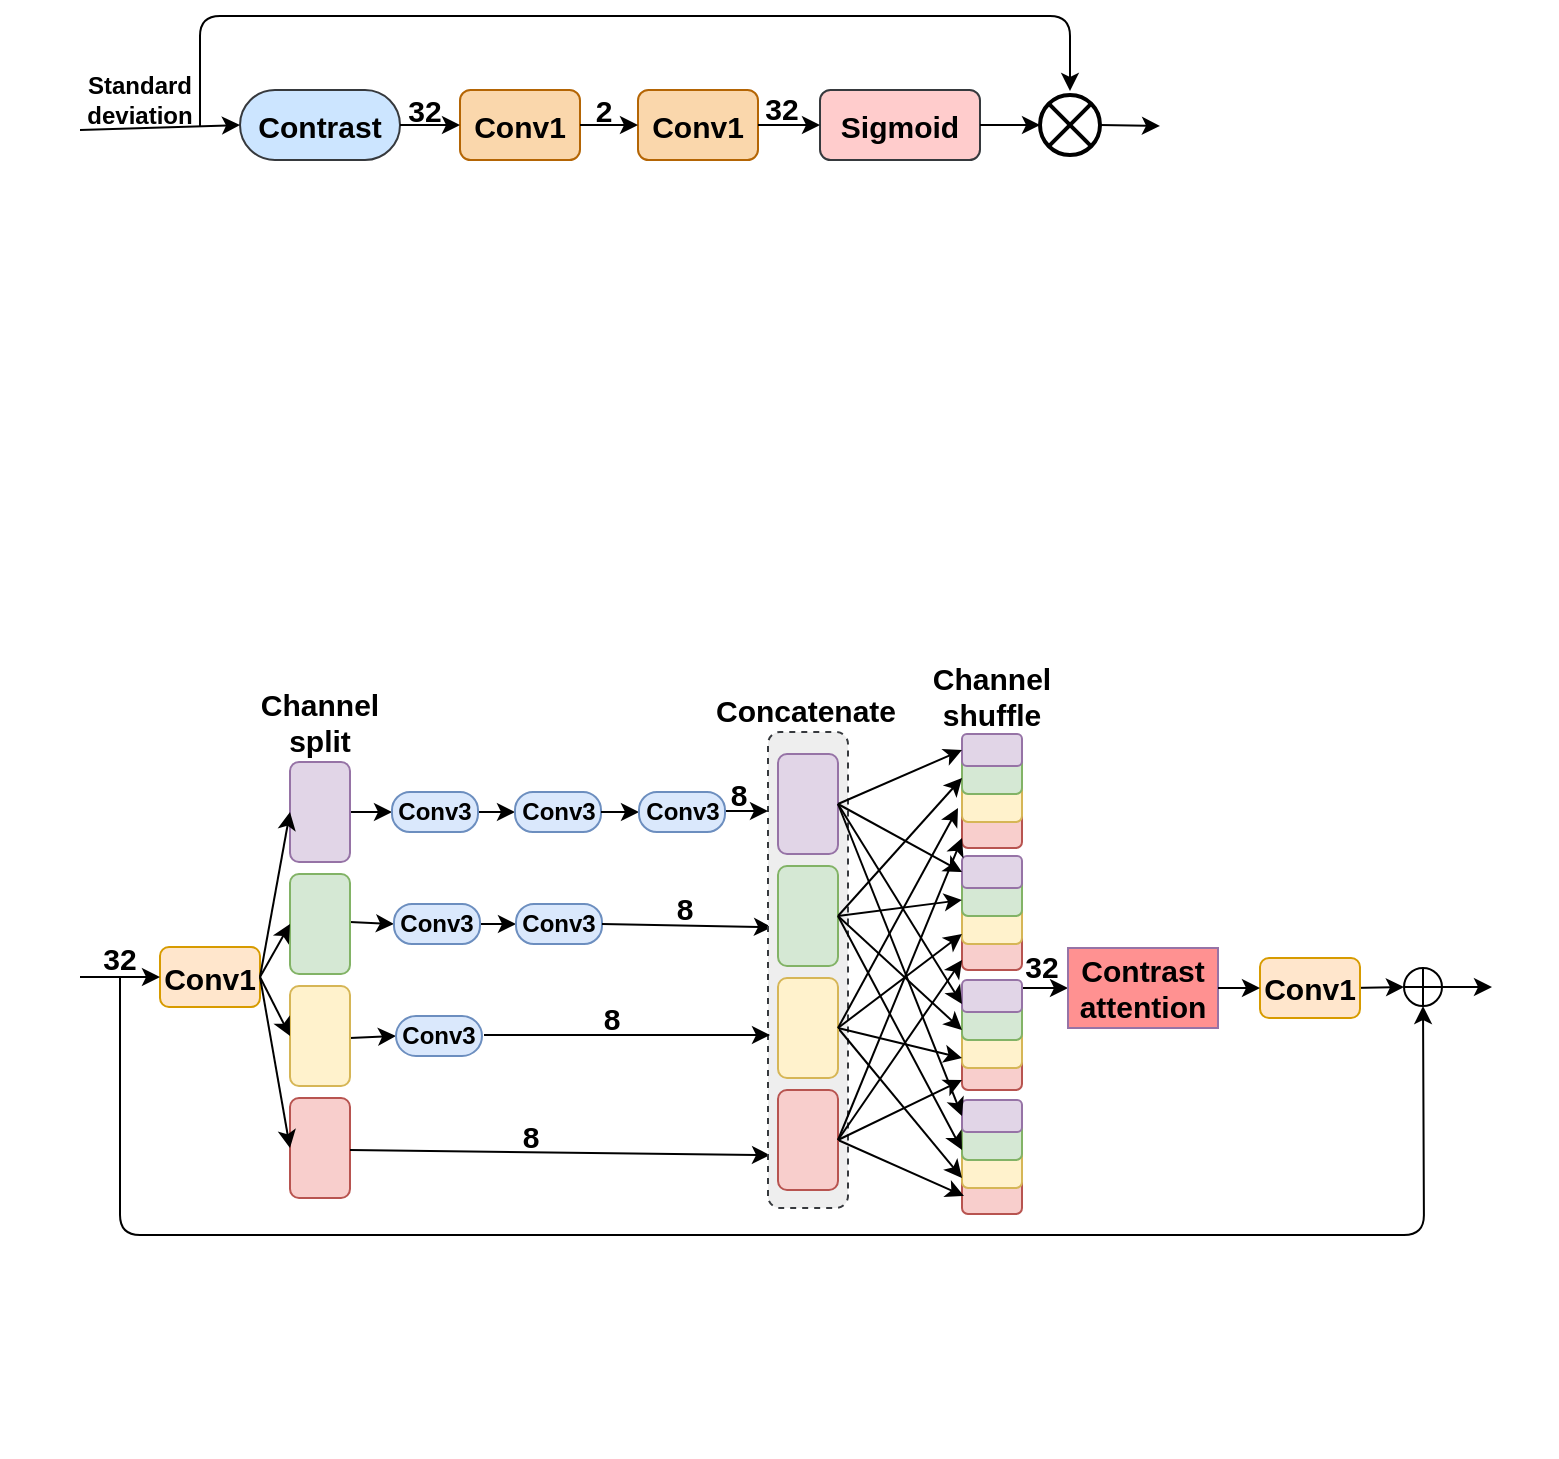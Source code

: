 <mxfile version="12.1.9" type="github" pages="1">
  <diagram id="9mgp5hTeKwQeIRzM_nvd" name="Page-1">
    <mxGraphModel dx="1473" dy="699" grid="1" gridSize="10" guides="1" tooltips="1" connect="1" arrows="1" fold="1" page="1" pageScale="1" pageWidth="827" pageHeight="1169" math="0" shadow="0">
      <root>
        <mxCell id="0"/>
        <mxCell id="1" parent="0"/>
        <mxCell id="kraB7-uRW1oNtJoIXogF-1" value="&lt;b&gt;&lt;font style=&quot;font-size: 15px&quot;&gt;2&lt;/font&gt;&lt;/b&gt;" style="rounded=0;whiteSpace=wrap;html=1;fillColor=none;strokeColor=none;" parent="1" vertex="1">
          <mxGeometry x="361.5" y="382" width="60" height="45" as="geometry"/>
        </mxCell>
        <mxCell id="kraB7-uRW1oNtJoIXogF-2" value="&lt;b&gt;&lt;font style=&quot;font-size: 12px&quot;&gt;Standard &lt;br&gt;deviation&lt;/font&gt;&lt;/b&gt;" style="rounded=0;whiteSpace=wrap;html=1;fillColor=none;strokeColor=none;" parent="1" vertex="1">
          <mxGeometry x="90" y="370" width="140" height="60" as="geometry"/>
        </mxCell>
        <mxCell id="kraB7-uRW1oNtJoIXogF-3" value="&lt;b&gt;&lt;font style=&quot;font-size: 15px&quot;&gt;32&lt;/font&gt;&lt;/b&gt;" style="rounded=0;whiteSpace=wrap;html=1;fillColor=none;strokeColor=none;" parent="1" vertex="1">
          <mxGeometry x="451" y="381.5" width="60" height="45" as="geometry"/>
        </mxCell>
        <mxCell id="kraB7-uRW1oNtJoIXogF-4" value="&lt;b&gt;&lt;font style=&quot;font-size: 15px&quot;&gt;32&lt;/font&gt;&lt;/b&gt;" style="rounded=0;whiteSpace=wrap;html=1;fillColor=none;strokeColor=none;" parent="1" vertex="1">
          <mxGeometry x="274" y="382" width="57" height="45" as="geometry"/>
        </mxCell>
        <mxCell id="kraB7-uRW1oNtJoIXogF-5" value="" style="shape=sumEllipse;perimeter=ellipsePerimeter;whiteSpace=wrap;html=1;backgroundOutline=1;fillColor=none;strokeWidth=2;" parent="1" vertex="1">
          <mxGeometry x="610" y="397.5" width="30" height="30" as="geometry"/>
        </mxCell>
        <mxCell id="kraB7-uRW1oNtJoIXogF-6" value="" style="endArrow=classic;html=1;exitX=1;exitY=0.5;exitDx=0;exitDy=0;" parent="1" source="kraB7-uRW1oNtJoIXogF-5" edge="1">
          <mxGeometry width="50" height="50" relative="1" as="geometry">
            <mxPoint x="728" y="412.5" as="sourcePoint"/>
            <mxPoint x="670" y="413" as="targetPoint"/>
          </mxGeometry>
        </mxCell>
        <mxCell id="kraB7-uRW1oNtJoIXogF-7" value="&lt;b style=&quot;font-size: 15px ; white-space: normal&quot;&gt;Conv1&lt;/b&gt;" style="rounded=1;whiteSpace=wrap;html=1;fillColor=#fad7ac;strokeColor=#b46504;rotation=0;direction=north;" parent="1" vertex="1">
          <mxGeometry x="409" y="395" width="60" height="35" as="geometry"/>
        </mxCell>
        <mxCell id="kraB7-uRW1oNtJoIXogF-8" value="&lt;font style=&quot;font-size: 15px&quot;&gt;&lt;b&gt;Sigmoid&lt;/b&gt;&lt;/font&gt;" style="rounded=1;whiteSpace=wrap;html=1;fillColor=#ffcccc;strokeColor=#36393d;" parent="1" vertex="1">
          <mxGeometry x="500" y="395" width="80" height="35" as="geometry"/>
        </mxCell>
        <mxCell id="kraB7-uRW1oNtJoIXogF-9" value="&lt;b style=&quot;font-size: 15px ; white-space: normal&quot;&gt;Conv1&lt;/b&gt;" style="rounded=1;whiteSpace=wrap;html=1;fillColor=#fad7ac;strokeColor=#b46504;rotation=0;direction=north;" parent="1" vertex="1">
          <mxGeometry x="320" y="395" width="60" height="35" as="geometry"/>
        </mxCell>
        <mxCell id="kraB7-uRW1oNtJoIXogF-10" value="&lt;font style=&quot;font-size: 15px&quot;&gt;&lt;b&gt;Contrast&lt;/b&gt;&lt;/font&gt;" style="rounded=1;whiteSpace=wrap;html=1;fillColor=#cce5ff;strokeColor=#36393d;arcSize=50;" parent="1" vertex="1">
          <mxGeometry x="210" y="395" width="80" height="35" as="geometry"/>
        </mxCell>
        <mxCell id="kraB7-uRW1oNtJoIXogF-11" value="" style="endArrow=classic;html=1;entryX=0.5;entryY=0;entryDx=0;entryDy=0;exitX=1;exitY=0.5;exitDx=0;exitDy=0;" parent="1" source="kraB7-uRW1oNtJoIXogF-10" target="kraB7-uRW1oNtJoIXogF-9" edge="1">
          <mxGeometry width="50" height="50" relative="1" as="geometry">
            <mxPoint x="160" y="940" as="sourcePoint"/>
            <mxPoint x="210" y="890" as="targetPoint"/>
          </mxGeometry>
        </mxCell>
        <mxCell id="kraB7-uRW1oNtJoIXogF-12" value="" style="endArrow=classic;html=1;entryX=0.5;entryY=0;entryDx=0;entryDy=0;exitX=0.5;exitY=1;exitDx=0;exitDy=0;" parent="1" source="kraB7-uRW1oNtJoIXogF-9" target="kraB7-uRW1oNtJoIXogF-7" edge="1">
          <mxGeometry width="50" height="50" relative="1" as="geometry">
            <mxPoint x="180" y="940" as="sourcePoint"/>
            <mxPoint x="230" y="890" as="targetPoint"/>
          </mxGeometry>
        </mxCell>
        <mxCell id="kraB7-uRW1oNtJoIXogF-13" value="" style="endArrow=classic;html=1;entryX=0;entryY=0.5;entryDx=0;entryDy=0;exitX=0.5;exitY=1;exitDx=0;exitDy=0;" parent="1" source="kraB7-uRW1oNtJoIXogF-7" target="kraB7-uRW1oNtJoIXogF-8" edge="1">
          <mxGeometry width="50" height="50" relative="1" as="geometry">
            <mxPoint x="480" y="415" as="sourcePoint"/>
            <mxPoint x="230" y="890" as="targetPoint"/>
          </mxGeometry>
        </mxCell>
        <mxCell id="kraB7-uRW1oNtJoIXogF-14" value="" style="endArrow=classic;html=1;exitX=1;exitY=0.5;exitDx=0;exitDy=0;entryX=0;entryY=0.5;entryDx=0;entryDy=0;" parent="1" source="kraB7-uRW1oNtJoIXogF-8" target="kraB7-uRW1oNtJoIXogF-5" edge="1">
          <mxGeometry width="50" height="50" relative="1" as="geometry">
            <mxPoint x="180" y="940" as="sourcePoint"/>
            <mxPoint x="620" y="415" as="targetPoint"/>
          </mxGeometry>
        </mxCell>
        <mxCell id="kraB7-uRW1oNtJoIXogF-15" value="" style="endArrow=classic;html=1;entryX=0;entryY=0.5;entryDx=0;entryDy=0;" parent="1" target="kraB7-uRW1oNtJoIXogF-10" edge="1">
          <mxGeometry width="50" height="50" relative="1" as="geometry">
            <mxPoint x="130" y="415" as="sourcePoint"/>
            <mxPoint x="260" y="890" as="targetPoint"/>
          </mxGeometry>
        </mxCell>
        <mxCell id="kraB7-uRW1oNtJoIXogF-16" value="" style="endArrow=classic;html=1;entryX=0.5;entryY=0;entryDx=0;entryDy=0;" parent="1" edge="1">
          <mxGeometry width="50" height="50" relative="1" as="geometry">
            <mxPoint x="190" y="413" as="sourcePoint"/>
            <mxPoint x="625" y="395.5" as="targetPoint"/>
            <Array as="points">
              <mxPoint x="190" y="358"/>
              <mxPoint x="625" y="358"/>
            </Array>
          </mxGeometry>
        </mxCell>
        <mxCell id="3cQiGLtCx4kRyg4Cqyzq-1" value="" style="group;rotation=-90;" vertex="1" connectable="0" parent="1">
          <mxGeometry x="260" y="470" width="566" height="651" as="geometry"/>
        </mxCell>
        <mxCell id="3cQiGLtCx4kRyg4Cqyzq-2" value="" style="rounded=1;whiteSpace=wrap;html=1;fillColor=#f8cecc;strokeColor=#b85450;rotation=-90;" vertex="1" parent="3cQiGLtCx4kRyg4Cqyzq-1">
          <mxGeometry x="-35" y="439" width="50" height="30" as="geometry"/>
        </mxCell>
        <mxCell id="3cQiGLtCx4kRyg4Cqyzq-3" value="" style="endArrow=classic;html=1;exitX=0.5;exitY=1;exitDx=0;exitDy=0;strokeWidth=1;entryX=0.111;entryY=0.025;entryDx=0;entryDy=0;entryPerimeter=0;" edge="1" parent="3cQiGLtCx4kRyg4Cqyzq-1" target="3cQiGLtCx4kRyg4Cqyzq-31">
          <mxGeometry width="50" height="50" relative="1" as="geometry">
            <mxPoint x="5" y="455" as="sourcePoint"/>
            <mxPoint x="190" y="467.5" as="targetPoint"/>
          </mxGeometry>
        </mxCell>
        <mxCell id="3cQiGLtCx4kRyg4Cqyzq-4" value="" style="endArrow=classic;html=1;exitX=0.022;exitY=1.1;exitDx=0;exitDy=0;exitPerimeter=0;strokeWidth=1;entryX=0;entryY=0.5;entryDx=0;entryDy=0;" edge="1" parent="3cQiGLtCx4kRyg4Cqyzq-1" target="3cQiGLtCx4kRyg4Cqyzq-5">
          <mxGeometry width="50" height="50" relative="1" as="geometry">
            <mxPoint x="5" y="399" as="sourcePoint"/>
            <mxPoint x="35" y="398" as="targetPoint"/>
          </mxGeometry>
        </mxCell>
        <mxCell id="3cQiGLtCx4kRyg4Cqyzq-5" value="&lt;b&gt;Conv3&lt;/b&gt;" style="rounded=1;whiteSpace=wrap;html=1;fillColor=#dae8fc;strokeColor=#6c8ebf;arcSize=50;rotation=0;" vertex="1" parent="3cQiGLtCx4kRyg4Cqyzq-1">
          <mxGeometry x="28" y="388" width="43" height="20" as="geometry"/>
        </mxCell>
        <mxCell id="3cQiGLtCx4kRyg4Cqyzq-6" value="" style="endArrow=classic;html=1;exitX=0.022;exitY=1.1;exitDx=0;exitDy=0;exitPerimeter=0;strokeWidth=1;entryX=0;entryY=0.5;entryDx=0;entryDy=0;" edge="1" parent="3cQiGLtCx4kRyg4Cqyzq-1" target="3cQiGLtCx4kRyg4Cqyzq-17">
          <mxGeometry width="50" height="50" relative="1" as="geometry">
            <mxPoint x="5" y="341" as="sourcePoint"/>
            <mxPoint x="35" y="340" as="targetPoint"/>
          </mxGeometry>
        </mxCell>
        <mxCell id="3cQiGLtCx4kRyg4Cqyzq-7" value="" style="endArrow=classic;html=1;exitX=0.5;exitY=1;exitDx=0;exitDy=0;strokeWidth=1;entryX=0;entryY=0.5;entryDx=0;entryDy=0;" edge="1" parent="3cQiGLtCx4kRyg4Cqyzq-1" source="3cQiGLtCx4kRyg4Cqyzq-16" target="3cQiGLtCx4kRyg4Cqyzq-18">
          <mxGeometry width="50" height="50" relative="1" as="geometry">
            <mxPoint x="15" y="323" as="sourcePoint"/>
            <mxPoint x="33" y="323" as="targetPoint"/>
          </mxGeometry>
        </mxCell>
        <mxCell id="3cQiGLtCx4kRyg4Cqyzq-8" value="" style="endArrow=classic;html=1;strokeWidth=1;entryX=0;entryY=0.5;entryDx=0;entryDy=0;exitX=1;exitY=0.5;exitDx=0;exitDy=0;" edge="1" parent="3cQiGLtCx4kRyg4Cqyzq-1" source="3cQiGLtCx4kRyg4Cqyzq-18" target="3cQiGLtCx4kRyg4Cqyzq-9">
          <mxGeometry width="50" height="50" relative="1" as="geometry">
            <mxPoint x="60" y="237.5" as="sourcePoint"/>
            <mxPoint x="92" y="328.5" as="targetPoint"/>
          </mxGeometry>
        </mxCell>
        <mxCell id="3cQiGLtCx4kRyg4Cqyzq-9" value="&lt;b&gt;Conv3&lt;/b&gt;" style="rounded=1;whiteSpace=wrap;html=1;fillColor=#dae8fc;strokeColor=#6c8ebf;arcSize=45;rotation=0;" vertex="1" parent="3cQiGLtCx4kRyg4Cqyzq-1">
          <mxGeometry x="87.5" y="276" width="43" height="20" as="geometry"/>
        </mxCell>
        <mxCell id="3cQiGLtCx4kRyg4Cqyzq-10" value="" style="endArrow=classic;html=1;strokeWidth=1;entryX=0;entryY=0.5;entryDx=0;entryDy=0;exitX=1;exitY=0.5;exitDx=0;exitDy=0;" edge="1" parent="3cQiGLtCx4kRyg4Cqyzq-1" source="3cQiGLtCx4kRyg4Cqyzq-17" target="3cQiGLtCx4kRyg4Cqyzq-11">
          <mxGeometry width="50" height="50" relative="1" as="geometry">
            <mxPoint x="100" y="317.5" as="sourcePoint"/>
            <mxPoint x="113" y="339.5" as="targetPoint"/>
          </mxGeometry>
        </mxCell>
        <mxCell id="3cQiGLtCx4kRyg4Cqyzq-11" value="&lt;b&gt;Conv3&lt;/b&gt;" style="rounded=1;whiteSpace=wrap;html=1;fillColor=#dae8fc;strokeColor=#6c8ebf;arcSize=45;rotation=0;" vertex="1" parent="3cQiGLtCx4kRyg4Cqyzq-1">
          <mxGeometry x="88" y="332" width="43" height="20" as="geometry"/>
        </mxCell>
        <mxCell id="3cQiGLtCx4kRyg4Cqyzq-12" value="" style="endArrow=classic;html=1;exitX=1;exitY=0.5;exitDx=0;exitDy=0;strokeWidth=1;entryX=0;entryY=0.5;entryDx=0;entryDy=0;" edge="1" parent="3cQiGLtCx4kRyg4Cqyzq-1" source="3cQiGLtCx4kRyg4Cqyzq-9" target="3cQiGLtCx4kRyg4Cqyzq-13">
          <mxGeometry width="50" height="50" relative="1" as="geometry">
            <mxPoint x="200" y="285.5" as="sourcePoint"/>
            <mxPoint x="193" y="328.5" as="targetPoint"/>
          </mxGeometry>
        </mxCell>
        <mxCell id="3cQiGLtCx4kRyg4Cqyzq-13" value="&lt;b&gt;Conv3&lt;/b&gt;" style="rounded=1;whiteSpace=wrap;html=1;fillColor=#dae8fc;strokeColor=#6c8ebf;arcSize=45;rotation=0;" vertex="1" parent="3cQiGLtCx4kRyg4Cqyzq-1">
          <mxGeometry x="149.5" y="276" width="43" height="20" as="geometry"/>
        </mxCell>
        <mxCell id="3cQiGLtCx4kRyg4Cqyzq-14" value="" style="rounded=1;whiteSpace=wrap;html=1;fillColor=#fff2cc;strokeColor=#d6b656;rotation=-90;" vertex="1" parent="3cQiGLtCx4kRyg4Cqyzq-1">
          <mxGeometry x="-35" y="383" width="50" height="30" as="geometry"/>
        </mxCell>
        <mxCell id="3cQiGLtCx4kRyg4Cqyzq-15" value="" style="rounded=1;whiteSpace=wrap;html=1;fillColor=#d5e8d4;strokeColor=#82b366;rotation=-90;" vertex="1" parent="3cQiGLtCx4kRyg4Cqyzq-1">
          <mxGeometry x="-35" y="327" width="50" height="30" as="geometry"/>
        </mxCell>
        <mxCell id="3cQiGLtCx4kRyg4Cqyzq-16" value="" style="rounded=1;whiteSpace=wrap;html=1;fillColor=#e1d5e7;strokeColor=#9673a6;rotation=-90;" vertex="1" parent="3cQiGLtCx4kRyg4Cqyzq-1">
          <mxGeometry x="-35" y="271" width="50" height="30" as="geometry"/>
        </mxCell>
        <mxCell id="3cQiGLtCx4kRyg4Cqyzq-17" value="&lt;b&gt;Conv3&lt;/b&gt;" style="rounded=1;whiteSpace=wrap;html=1;fillColor=#dae8fc;strokeColor=#6c8ebf;arcSize=45;rotation=0;" vertex="1" parent="3cQiGLtCx4kRyg4Cqyzq-1">
          <mxGeometry x="27" y="332" width="43" height="20" as="geometry"/>
        </mxCell>
        <mxCell id="3cQiGLtCx4kRyg4Cqyzq-18" value="&lt;b&gt;Conv3&lt;/b&gt;" style="rounded=1;whiteSpace=wrap;html=1;fillColor=#dae8fc;strokeColor=#6c8ebf;arcSize=45;rotation=0;" vertex="1" parent="3cQiGLtCx4kRyg4Cqyzq-1">
          <mxGeometry x="26" y="276" width="43" height="20" as="geometry"/>
        </mxCell>
        <mxCell id="3cQiGLtCx4kRyg4Cqyzq-19" value="" style="endArrow=classic;html=1;exitX=1;exitY=0.5;exitDx=0;exitDy=0;strokeWidth=1;entryX=0.59;entryY=0.05;entryDx=0;entryDy=0;entryPerimeter=0;" edge="1" parent="3cQiGLtCx4kRyg4Cqyzq-1" source="3cQiGLtCx4kRyg4Cqyzq-11" target="3cQiGLtCx4kRyg4Cqyzq-31">
          <mxGeometry width="50" height="50" relative="1" as="geometry">
            <mxPoint x="156" y="340" as="sourcePoint"/>
            <mxPoint x="180" y="357.5" as="targetPoint"/>
          </mxGeometry>
        </mxCell>
        <mxCell id="3cQiGLtCx4kRyg4Cqyzq-20" value="" style="endArrow=classic;html=1;exitX=0.022;exitY=1.1;exitDx=0;exitDy=0;exitPerimeter=0;strokeWidth=1;entryX=0;entryY=0.5;entryDx=0;entryDy=0;" edge="1" parent="3cQiGLtCx4kRyg4Cqyzq-1" target="3cQiGLtCx4kRyg4Cqyzq-21">
          <mxGeometry width="50" height="50" relative="1" as="geometry">
            <mxPoint x="340" y="374" as="sourcePoint"/>
            <mxPoint x="376" y="340" as="targetPoint"/>
          </mxGeometry>
        </mxCell>
        <mxCell id="3cQiGLtCx4kRyg4Cqyzq-21" value="&lt;b&gt;&lt;font style=&quot;font-size: 15px&quot;&gt;Contrast &lt;br&gt;attention&lt;/font&gt;&lt;/b&gt;" style="rounded=0;whiteSpace=wrap;html=1;fillColor=#FF9191;strokeColor=#9673a6;rotation=0;" vertex="1" parent="3cQiGLtCx4kRyg4Cqyzq-1">
          <mxGeometry x="364" y="354" width="75" height="40" as="geometry"/>
        </mxCell>
        <mxCell id="3cQiGLtCx4kRyg4Cqyzq-22" value="" style="shape=orEllipse;perimeter=ellipsePerimeter;whiteSpace=wrap;html=1;backgroundOutline=1;rotation=-90;" vertex="1" parent="3cQiGLtCx4kRyg4Cqyzq-1">
          <mxGeometry x="532" y="364" width="19" height="19" as="geometry"/>
        </mxCell>
        <mxCell id="3cQiGLtCx4kRyg4Cqyzq-23" value="" style="endArrow=classic;html=1;strokeWidth=1;entryX=0.5;entryY=0;entryDx=0;entryDy=0;exitX=1;exitY=0.5;exitDx=0;exitDy=0;" edge="1" parent="3cQiGLtCx4kRyg4Cqyzq-1" target="3cQiGLtCx4kRyg4Cqyzq-22">
          <mxGeometry width="50" height="50" relative="1" as="geometry">
            <mxPoint x="506" y="374" as="sourcePoint"/>
            <mxPoint x="508.5" y="229" as="targetPoint"/>
          </mxGeometry>
        </mxCell>
        <mxCell id="3cQiGLtCx4kRyg4Cqyzq-24" value="&lt;b&gt;&lt;font style=&quot;font-size: 15px&quot;&gt;Channel&lt;br&gt;split&lt;/font&gt;&lt;/b&gt;" style="rounded=0;whiteSpace=wrap;html=1;strokeColor=none;fillColor=none;rotation=0;" vertex="1" parent="3cQiGLtCx4kRyg4Cqyzq-1">
          <mxGeometry x="-70" y="211" width="120" height="60" as="geometry"/>
        </mxCell>
        <mxCell id="3cQiGLtCx4kRyg4Cqyzq-25" value="&lt;b&gt;&lt;font style=&quot;font-size: 15px&quot;&gt;Channel &lt;br&gt;shuffle&lt;/font&gt;&lt;/b&gt;" style="rounded=0;whiteSpace=wrap;html=1;strokeColor=none;fillColor=none;rotation=0;" vertex="1" parent="3cQiGLtCx4kRyg4Cqyzq-1">
          <mxGeometry x="266" y="198" width="120" height="60" as="geometry"/>
        </mxCell>
        <mxCell id="3cQiGLtCx4kRyg4Cqyzq-26" value="&lt;b&gt;&lt;font style=&quot;font-size: 15px&quot;&gt;Concatenate&lt;/font&gt;&lt;/b&gt;" style="rounded=0;whiteSpace=wrap;html=1;strokeColor=none;fillColor=none;rotation=0;" vertex="1" parent="3cQiGLtCx4kRyg4Cqyzq-1">
          <mxGeometry x="173" y="205" width="120" height="60" as="geometry"/>
        </mxCell>
        <mxCell id="3cQiGLtCx4kRyg4Cqyzq-27" value="" style="endArrow=classic;html=1;strokeWidth=1;exitX=0.5;exitY=1;exitDx=0;exitDy=0;" edge="1" parent="3cQiGLtCx4kRyg4Cqyzq-1" source="3cQiGLtCx4kRyg4Cqyzq-22">
          <mxGeometry width="50" height="50" relative="1" as="geometry">
            <mxPoint x="565" y="367" as="sourcePoint"/>
            <mxPoint x="576" y="373.5" as="targetPoint"/>
          </mxGeometry>
        </mxCell>
        <mxCell id="3cQiGLtCx4kRyg4Cqyzq-28" value="&lt;b&gt;&lt;font style=&quot;font-size: 15px&quot;&gt;8&lt;/font&gt;&lt;/b&gt;" style="rounded=0;whiteSpace=wrap;html=1;strokeColor=none;fillColor=none;rotation=0;" vertex="1" parent="3cQiGLtCx4kRyg4Cqyzq-1">
          <mxGeometry x="63" y="431" width="65" height="34" as="geometry"/>
        </mxCell>
        <mxCell id="3cQiGLtCx4kRyg4Cqyzq-29" value="&lt;b&gt;&lt;font style=&quot;font-size: 15px&quot;&gt;8&lt;/font&gt;&lt;/b&gt;" style="rounded=0;whiteSpace=wrap;html=1;strokeColor=none;fillColor=none;rotation=0;" vertex="1" parent="3cQiGLtCx4kRyg4Cqyzq-1">
          <mxGeometry x="154.5" y="323.5" width="35" height="21" as="geometry"/>
        </mxCell>
        <mxCell id="3cQiGLtCx4kRyg4Cqyzq-30" value="" style="group;rotation=-90;" vertex="1" connectable="0" parent="3cQiGLtCx4kRyg4Cqyzq-1">
          <mxGeometry x="167" y="285" width="241" height="162" as="geometry"/>
        </mxCell>
        <mxCell id="3cQiGLtCx4kRyg4Cqyzq-31" value="" style="rounded=1;whiteSpace=wrap;html=1;fillColor=#eeeeee;dashed=1;strokeColor=#36393d;rotation=-90;" vertex="1" parent="3cQiGLtCx4kRyg4Cqyzq-30">
          <mxGeometry x="-52" y="60" width="238" height="40" as="geometry"/>
        </mxCell>
        <mxCell id="3cQiGLtCx4kRyg4Cqyzq-32" value="" style="endArrow=classic;html=1;strokeWidth=1;" edge="1" parent="3cQiGLtCx4kRyg4Cqyzq-30">
          <mxGeometry width="50" height="50" relative="1" as="geometry">
            <mxPoint x="26" y="0.5" as="sourcePoint"/>
            <mxPoint x="47" y="0.5" as="targetPoint"/>
          </mxGeometry>
        </mxCell>
        <mxCell id="3cQiGLtCx4kRyg4Cqyzq-33" value="" style="rounded=1;whiteSpace=wrap;html=1;fillColor=#f8cecc;strokeColor=#b85450;rotation=-90;" vertex="1" parent="3cQiGLtCx4kRyg4Cqyzq-30">
          <mxGeometry x="149" y="177" width="20" height="30" as="geometry"/>
        </mxCell>
        <mxCell id="3cQiGLtCx4kRyg4Cqyzq-34" value="" style="rounded=1;whiteSpace=wrap;html=1;fillColor=#fff2cc;strokeColor=#d6b656;rotation=-90;" vertex="1" parent="3cQiGLtCx4kRyg4Cqyzq-30">
          <mxGeometry x="149" y="164" width="20" height="30" as="geometry"/>
        </mxCell>
        <mxCell id="3cQiGLtCx4kRyg4Cqyzq-35" value="" style="rounded=1;whiteSpace=wrap;html=1;fillColor=#d5e8d4;strokeColor=#82b366;rotation=-90;" vertex="1" parent="3cQiGLtCx4kRyg4Cqyzq-30">
          <mxGeometry x="149" y="150" width="20" height="30" as="geometry"/>
        </mxCell>
        <mxCell id="3cQiGLtCx4kRyg4Cqyzq-36" value="" style="rounded=1;whiteSpace=wrap;html=1;fillColor=#e1d5e7;strokeColor=#9673a6;rotation=-90;" vertex="1" parent="3cQiGLtCx4kRyg4Cqyzq-30">
          <mxGeometry x="151" y="138" width="16" height="30" as="geometry"/>
        </mxCell>
        <mxCell id="3cQiGLtCx4kRyg4Cqyzq-37" value="" style="rounded=1;whiteSpace=wrap;html=1;fillColor=#f8cecc;strokeColor=#b85450;rotation=-90;" vertex="1" parent="3cQiGLtCx4kRyg4Cqyzq-30">
          <mxGeometry x="149" y="115" width="20" height="30" as="geometry"/>
        </mxCell>
        <mxCell id="3cQiGLtCx4kRyg4Cqyzq-38" value="" style="rounded=1;whiteSpace=wrap;html=1;fillColor=#fff2cc;strokeColor=#d6b656;rotation=-90;" vertex="1" parent="3cQiGLtCx4kRyg4Cqyzq-30">
          <mxGeometry x="149" y="104" width="20" height="30" as="geometry"/>
        </mxCell>
        <mxCell id="3cQiGLtCx4kRyg4Cqyzq-39" value="" style="rounded=1;whiteSpace=wrap;html=1;fillColor=#d5e8d4;strokeColor=#82b366;rotation=-90;" vertex="1" parent="3cQiGLtCx4kRyg4Cqyzq-30">
          <mxGeometry x="149" y="90" width="20" height="30" as="geometry"/>
        </mxCell>
        <mxCell id="3cQiGLtCx4kRyg4Cqyzq-40" value="" style="rounded=1;whiteSpace=wrap;html=1;fillColor=#e1d5e7;strokeColor=#9673a6;rotation=-90;" vertex="1" parent="3cQiGLtCx4kRyg4Cqyzq-30">
          <mxGeometry x="151" y="78" width="16" height="30" as="geometry"/>
        </mxCell>
        <mxCell id="3cQiGLtCx4kRyg4Cqyzq-41" value="" style="rounded=1;whiteSpace=wrap;html=1;fillColor=#f8cecc;strokeColor=#b85450;rotation=-90;" vertex="1" parent="3cQiGLtCx4kRyg4Cqyzq-30">
          <mxGeometry x="149" y="55" width="20" height="30" as="geometry"/>
        </mxCell>
        <mxCell id="3cQiGLtCx4kRyg4Cqyzq-42" value="" style="rounded=1;whiteSpace=wrap;html=1;fillColor=#fff2cc;strokeColor=#d6b656;rotation=-90;" vertex="1" parent="3cQiGLtCx4kRyg4Cqyzq-30">
          <mxGeometry x="149" y="42" width="20" height="30" as="geometry"/>
        </mxCell>
        <mxCell id="3cQiGLtCx4kRyg4Cqyzq-43" value="" style="rounded=1;whiteSpace=wrap;html=1;fillColor=#d5e8d4;strokeColor=#82b366;rotation=-90;" vertex="1" parent="3cQiGLtCx4kRyg4Cqyzq-30">
          <mxGeometry x="149" y="28" width="20" height="30" as="geometry"/>
        </mxCell>
        <mxCell id="3cQiGLtCx4kRyg4Cqyzq-44" value="" style="rounded=1;whiteSpace=wrap;html=1;fillColor=#e1d5e7;strokeColor=#9673a6;rotation=-90;" vertex="1" parent="3cQiGLtCx4kRyg4Cqyzq-30">
          <mxGeometry x="151" y="16" width="16" height="30" as="geometry"/>
        </mxCell>
        <mxCell id="3cQiGLtCx4kRyg4Cqyzq-45" value="" style="rounded=1;whiteSpace=wrap;html=1;fillColor=#f8cecc;strokeColor=#b85450;rotation=-90;" vertex="1" parent="3cQiGLtCx4kRyg4Cqyzq-30">
          <mxGeometry x="149" y="-6" width="20" height="30" as="geometry"/>
        </mxCell>
        <mxCell id="3cQiGLtCx4kRyg4Cqyzq-46" value="" style="rounded=1;whiteSpace=wrap;html=1;fillColor=#fff2cc;strokeColor=#d6b656;rotation=-90;" vertex="1" parent="3cQiGLtCx4kRyg4Cqyzq-30">
          <mxGeometry x="149" y="-19" width="20" height="30" as="geometry"/>
        </mxCell>
        <mxCell id="3cQiGLtCx4kRyg4Cqyzq-47" value="" style="rounded=1;whiteSpace=wrap;html=1;fillColor=#d5e8d4;strokeColor=#82b366;rotation=-90;" vertex="1" parent="3cQiGLtCx4kRyg4Cqyzq-30">
          <mxGeometry x="149" y="-33" width="20" height="30" as="geometry"/>
        </mxCell>
        <mxCell id="3cQiGLtCx4kRyg4Cqyzq-48" value="" style="rounded=1;whiteSpace=wrap;html=1;fillColor=#e1d5e7;strokeColor=#9673a6;rotation=-90;" vertex="1" parent="3cQiGLtCx4kRyg4Cqyzq-30">
          <mxGeometry x="151" y="-45" width="16" height="30" as="geometry"/>
        </mxCell>
        <mxCell id="3cQiGLtCx4kRyg4Cqyzq-49" value="" style="endArrow=classic;html=1;strokeWidth=1;exitX=0.5;exitY=1;exitDx=0;exitDy=0;entryX=-0.2;entryY=0.033;entryDx=0;entryDy=0;entryPerimeter=0;" edge="1" parent="3cQiGLtCx4kRyg4Cqyzq-30" source="3cQiGLtCx4kRyg4Cqyzq-51" target="3cQiGLtCx4kRyg4Cqyzq-34">
          <mxGeometry width="50" height="50" relative="1" as="geometry">
            <mxPoint x="97" y="169" as="sourcePoint"/>
            <mxPoint x="362" y="202" as="targetPoint"/>
          </mxGeometry>
        </mxCell>
        <mxCell id="3cQiGLtCx4kRyg4Cqyzq-50" value="" style="endArrow=classic;html=1;strokeWidth=1;exitX=0.5;exitY=1;exitDx=0;exitDy=0;entryX=0.25;entryY=0;entryDx=0;entryDy=0;" edge="1" parent="3cQiGLtCx4kRyg4Cqyzq-30" source="3cQiGLtCx4kRyg4Cqyzq-52" target="3cQiGLtCx4kRyg4Cqyzq-34">
          <mxGeometry width="50" height="50" relative="1" as="geometry">
            <mxPoint x="75" y="109" as="sourcePoint"/>
            <mxPoint x="122" y="173" as="targetPoint"/>
          </mxGeometry>
        </mxCell>
        <mxCell id="3cQiGLtCx4kRyg4Cqyzq-51" value="" style="rounded=1;whiteSpace=wrap;html=1;fillColor=#f8cecc;strokeColor=#b85450;rotation=-90;" vertex="1" parent="3cQiGLtCx4kRyg4Cqyzq-30">
          <mxGeometry x="42" y="150" width="50" height="30" as="geometry"/>
        </mxCell>
        <mxCell id="3cQiGLtCx4kRyg4Cqyzq-52" value="" style="rounded=1;whiteSpace=wrap;html=1;fillColor=#fff2cc;strokeColor=#d6b656;rotation=-90;" vertex="1" parent="3cQiGLtCx4kRyg4Cqyzq-30">
          <mxGeometry x="42" y="94" width="50" height="30" as="geometry"/>
        </mxCell>
        <mxCell id="3cQiGLtCx4kRyg4Cqyzq-53" value="" style="rounded=1;whiteSpace=wrap;html=1;fillColor=#d5e8d4;strokeColor=#82b366;rotation=-90;" vertex="1" parent="3cQiGLtCx4kRyg4Cqyzq-30">
          <mxGeometry x="42" y="38" width="50" height="30" as="geometry"/>
        </mxCell>
        <mxCell id="3cQiGLtCx4kRyg4Cqyzq-54" value="" style="rounded=1;whiteSpace=wrap;html=1;fillColor=#e1d5e7;strokeColor=#9673a6;rotation=-90;" vertex="1" parent="3cQiGLtCx4kRyg4Cqyzq-30">
          <mxGeometry x="42" y="-18" width="50" height="30" as="geometry"/>
        </mxCell>
        <mxCell id="3cQiGLtCx4kRyg4Cqyzq-55" value="" style="endArrow=classic;html=1;strokeWidth=1;exitX=0.5;exitY=1;exitDx=0;exitDy=0;entryX=0.25;entryY=0;entryDx=0;entryDy=0;" edge="1" parent="3cQiGLtCx4kRyg4Cqyzq-30" source="3cQiGLtCx4kRyg4Cqyzq-53" target="3cQiGLtCx4kRyg4Cqyzq-35">
          <mxGeometry width="50" height="50" relative="1" as="geometry">
            <mxPoint x="412" y="232" as="sourcePoint"/>
            <mxPoint x="142" y="165" as="targetPoint"/>
          </mxGeometry>
        </mxCell>
        <mxCell id="3cQiGLtCx4kRyg4Cqyzq-56" value="" style="endArrow=classic;html=1;strokeWidth=1;exitX=0.5;exitY=1;exitDx=0;exitDy=0;entryX=0.5;entryY=0;entryDx=0;entryDy=0;" edge="1" parent="3cQiGLtCx4kRyg4Cqyzq-30" source="3cQiGLtCx4kRyg4Cqyzq-54" target="3cQiGLtCx4kRyg4Cqyzq-36">
          <mxGeometry width="50" height="50" relative="1" as="geometry">
            <mxPoint x="412" y="232" as="sourcePoint"/>
            <mxPoint x="362" y="182" as="targetPoint"/>
          </mxGeometry>
        </mxCell>
        <mxCell id="3cQiGLtCx4kRyg4Cqyzq-57" value="" style="endArrow=classic;html=1;strokeWidth=1;exitX=0.5;exitY=1;exitDx=0;exitDy=0;entryX=0.25;entryY=0;entryDx=0;entryDy=0;" edge="1" parent="3cQiGLtCx4kRyg4Cqyzq-30" source="3cQiGLtCx4kRyg4Cqyzq-51" target="3cQiGLtCx4kRyg4Cqyzq-37">
          <mxGeometry width="50" height="50" relative="1" as="geometry">
            <mxPoint x="412" y="232" as="sourcePoint"/>
            <mxPoint x="362" y="182" as="targetPoint"/>
          </mxGeometry>
        </mxCell>
        <mxCell id="3cQiGLtCx4kRyg4Cqyzq-58" value="" style="endArrow=classic;html=1;strokeWidth=1;exitX=0.5;exitY=1;exitDx=0;exitDy=0;entryX=0.25;entryY=0;entryDx=0;entryDy=0;" edge="1" parent="3cQiGLtCx4kRyg4Cqyzq-30" source="3cQiGLtCx4kRyg4Cqyzq-51" target="3cQiGLtCx4kRyg4Cqyzq-41">
          <mxGeometry width="50" height="50" relative="1" as="geometry">
            <mxPoint x="412" y="232" as="sourcePoint"/>
            <mxPoint x="362" y="182" as="targetPoint"/>
          </mxGeometry>
        </mxCell>
        <mxCell id="3cQiGLtCx4kRyg4Cqyzq-59" value="" style="endArrow=classic;html=1;strokeWidth=1;exitX=0.5;exitY=1;exitDx=0;exitDy=0;entryX=0.25;entryY=0;entryDx=0;entryDy=0;" edge="1" parent="3cQiGLtCx4kRyg4Cqyzq-30" source="3cQiGLtCx4kRyg4Cqyzq-51" target="3cQiGLtCx4kRyg4Cqyzq-45">
          <mxGeometry width="50" height="50" relative="1" as="geometry">
            <mxPoint x="412" y="232" as="sourcePoint"/>
            <mxPoint x="362" y="182" as="targetPoint"/>
          </mxGeometry>
        </mxCell>
        <mxCell id="3cQiGLtCx4kRyg4Cqyzq-60" value="" style="endArrow=classic;html=1;strokeWidth=1;exitX=0.5;exitY=1;exitDx=0;exitDy=0;entryX=0.25;entryY=0;entryDx=0;entryDy=0;" edge="1" parent="3cQiGLtCx4kRyg4Cqyzq-30" source="3cQiGLtCx4kRyg4Cqyzq-52" target="3cQiGLtCx4kRyg4Cqyzq-38">
          <mxGeometry width="50" height="50" relative="1" as="geometry">
            <mxPoint x="412" y="232" as="sourcePoint"/>
            <mxPoint x="362" y="182" as="targetPoint"/>
          </mxGeometry>
        </mxCell>
        <mxCell id="3cQiGLtCx4kRyg4Cqyzq-61" value="" style="endArrow=classic;html=1;strokeWidth=1;exitX=0.5;exitY=1;exitDx=0;exitDy=0;" edge="1" parent="3cQiGLtCx4kRyg4Cqyzq-30" source="3cQiGLtCx4kRyg4Cqyzq-52">
          <mxGeometry width="50" height="50" relative="1" as="geometry">
            <mxPoint x="412" y="232" as="sourcePoint"/>
            <mxPoint x="144" y="62" as="targetPoint"/>
          </mxGeometry>
        </mxCell>
        <mxCell id="3cQiGLtCx4kRyg4Cqyzq-62" value="" style="endArrow=classic;html=1;strokeWidth=1;exitX=0.5;exitY=1;exitDx=0;exitDy=0;" edge="1" parent="3cQiGLtCx4kRyg4Cqyzq-30" source="3cQiGLtCx4kRyg4Cqyzq-52">
          <mxGeometry width="50" height="50" relative="1" as="geometry">
            <mxPoint x="82" y="106" as="sourcePoint"/>
            <mxPoint x="142" y="-1" as="targetPoint"/>
          </mxGeometry>
        </mxCell>
        <mxCell id="3cQiGLtCx4kRyg4Cqyzq-63" value="" style="endArrow=classic;html=1;strokeWidth=1;exitX=0.5;exitY=1;exitDx=0;exitDy=0;entryX=0.25;entryY=0;entryDx=0;entryDy=0;" edge="1" parent="3cQiGLtCx4kRyg4Cqyzq-30" source="3cQiGLtCx4kRyg4Cqyzq-53" target="3cQiGLtCx4kRyg4Cqyzq-39">
          <mxGeometry width="50" height="50" relative="1" as="geometry">
            <mxPoint x="412" y="232" as="sourcePoint"/>
            <mxPoint x="362" y="182" as="targetPoint"/>
          </mxGeometry>
        </mxCell>
        <mxCell id="3cQiGLtCx4kRyg4Cqyzq-64" value="" style="endArrow=classic;html=1;strokeWidth=1;exitX=0.5;exitY=1;exitDx=0;exitDy=0;entryX=1.1;entryY=0;entryDx=0;entryDy=0;entryPerimeter=0;" edge="1" parent="3cQiGLtCx4kRyg4Cqyzq-30" source="3cQiGLtCx4kRyg4Cqyzq-53" target="3cQiGLtCx4kRyg4Cqyzq-42">
          <mxGeometry width="50" height="50" relative="1" as="geometry">
            <mxPoint x="412" y="232" as="sourcePoint"/>
            <mxPoint x="362" y="182" as="targetPoint"/>
          </mxGeometry>
        </mxCell>
        <mxCell id="3cQiGLtCx4kRyg4Cqyzq-65" value="" style="endArrow=classic;html=1;strokeWidth=1;exitX=0.5;exitY=1;exitDx=0;exitDy=0;entryX=1.1;entryY=0;entryDx=0;entryDy=0;entryPerimeter=0;" edge="1" parent="3cQiGLtCx4kRyg4Cqyzq-30" source="3cQiGLtCx4kRyg4Cqyzq-53" target="3cQiGLtCx4kRyg4Cqyzq-46">
          <mxGeometry width="50" height="50" relative="1" as="geometry">
            <mxPoint x="412" y="232" as="sourcePoint"/>
            <mxPoint x="362" y="182" as="targetPoint"/>
          </mxGeometry>
        </mxCell>
        <mxCell id="3cQiGLtCx4kRyg4Cqyzq-66" value="" style="endArrow=classic;html=1;strokeWidth=1;exitX=0.5;exitY=1;exitDx=0;exitDy=0;entryX=0.25;entryY=0;entryDx=0;entryDy=0;" edge="1" parent="3cQiGLtCx4kRyg4Cqyzq-30" source="3cQiGLtCx4kRyg4Cqyzq-54" target="3cQiGLtCx4kRyg4Cqyzq-40">
          <mxGeometry width="50" height="50" relative="1" as="geometry">
            <mxPoint x="412" y="232" as="sourcePoint"/>
            <mxPoint x="142" y="92" as="targetPoint"/>
          </mxGeometry>
        </mxCell>
        <mxCell id="3cQiGLtCx4kRyg4Cqyzq-67" value="" style="endArrow=classic;html=1;strokeWidth=1;exitX=0.5;exitY=1;exitDx=0;exitDy=0;entryX=0.5;entryY=0;entryDx=0;entryDy=0;" edge="1" parent="3cQiGLtCx4kRyg4Cqyzq-30" source="3cQiGLtCx4kRyg4Cqyzq-54" target="3cQiGLtCx4kRyg4Cqyzq-44">
          <mxGeometry width="50" height="50" relative="1" as="geometry">
            <mxPoint x="412" y="232" as="sourcePoint"/>
            <mxPoint x="362" y="182" as="targetPoint"/>
          </mxGeometry>
        </mxCell>
        <mxCell id="3cQiGLtCx4kRyg4Cqyzq-68" value="" style="endArrow=classic;html=1;strokeWidth=1;exitX=0.5;exitY=1;exitDx=0;exitDy=0;entryX=0.5;entryY=0;entryDx=0;entryDy=0;" edge="1" parent="3cQiGLtCx4kRyg4Cqyzq-30" source="3cQiGLtCx4kRyg4Cqyzq-54" target="3cQiGLtCx4kRyg4Cqyzq-48">
          <mxGeometry width="50" height="50" relative="1" as="geometry">
            <mxPoint x="412" y="232" as="sourcePoint"/>
            <mxPoint x="362" y="182" as="targetPoint"/>
          </mxGeometry>
        </mxCell>
        <mxCell id="3cQiGLtCx4kRyg4Cqyzq-69" value="" style="endArrow=classic;html=1;strokeWidth=1;" edge="1" parent="3cQiGLtCx4kRyg4Cqyzq-30">
          <mxGeometry width="50" height="50" relative="1" as="geometry">
            <mxPoint x="-95" y="112.5" as="sourcePoint"/>
            <mxPoint x="48" y="112.5" as="targetPoint"/>
          </mxGeometry>
        </mxCell>
        <mxCell id="3cQiGLtCx4kRyg4Cqyzq-70" value="&lt;span style=&quot;font-size: 15px&quot;&gt;&lt;b&gt;32&lt;/b&gt;&lt;/span&gt;" style="rounded=0;whiteSpace=wrap;html=1;strokeColor=none;fillColor=none;rotation=0;" vertex="1" parent="3cQiGLtCx4kRyg4Cqyzq-30">
          <mxGeometry x="149" y="60" width="70" height="35" as="geometry"/>
        </mxCell>
        <mxCell id="3cQiGLtCx4kRyg4Cqyzq-71" value="&lt;b&gt;&lt;font style=&quot;font-size: 15px&quot;&gt;Conv1&lt;/font&gt;&lt;/b&gt;" style="rounded=1;whiteSpace=wrap;html=1;fillColor=#ffe6cc;strokeColor=#d79b00;rotation=0;" vertex="1" parent="3cQiGLtCx4kRyg4Cqyzq-1">
          <mxGeometry x="460" y="359" width="50" height="30" as="geometry"/>
        </mxCell>
        <mxCell id="3cQiGLtCx4kRyg4Cqyzq-72" value="" style="endArrow=classic;html=1;exitX=1;exitY=0.5;exitDx=0;exitDy=0;strokeWidth=1;entryX=0;entryY=0.5;entryDx=0;entryDy=0;" edge="1" parent="3cQiGLtCx4kRyg4Cqyzq-1" source="3cQiGLtCx4kRyg4Cqyzq-21" target="3cQiGLtCx4kRyg4Cqyzq-71">
          <mxGeometry width="50" height="50" relative="1" as="geometry">
            <mxPoint x="403" y="555" as="sourcePoint"/>
            <mxPoint x="433" y="554" as="targetPoint"/>
          </mxGeometry>
        </mxCell>
        <mxCell id="3cQiGLtCx4kRyg4Cqyzq-73" value="&lt;b&gt;&lt;font style=&quot;font-size: 15px&quot;&gt;8&lt;/font&gt;&lt;/b&gt;" style="rounded=0;whiteSpace=wrap;html=1;strokeColor=none;fillColor=none;rotation=0;" vertex="1" parent="3cQiGLtCx4kRyg4Cqyzq-1">
          <mxGeometry x="116" y="375" width="40" height="28" as="geometry"/>
        </mxCell>
        <mxCell id="3cQiGLtCx4kRyg4Cqyzq-74" value="&lt;b&gt;&lt;font style=&quot;font-size: 15px&quot;&gt;8&lt;/font&gt;&lt;/b&gt;" style="rounded=0;whiteSpace=wrap;html=1;strokeColor=none;fillColor=none;rotation=0;" vertex="1" parent="3cQiGLtCx4kRyg4Cqyzq-1">
          <mxGeometry x="185" y="265" width="29" height="24" as="geometry"/>
        </mxCell>
        <mxCell id="3cQiGLtCx4kRyg4Cqyzq-75" value="&lt;b&gt;&lt;font style=&quot;font-size: 15px&quot;&gt;Conv1&lt;/font&gt;&lt;/b&gt;" style="rounded=1;whiteSpace=wrap;html=1;fillColor=#ffe6cc;strokeColor=#d79b00;rotation=0;" vertex="1" parent="1">
          <mxGeometry x="170" y="823.5" width="50" height="30" as="geometry"/>
        </mxCell>
        <mxCell id="3cQiGLtCx4kRyg4Cqyzq-76" value="" style="endArrow=classic;html=1;strokeWidth=1;entryX=0.5;entryY=0;entryDx=0;entryDy=0;exitX=1;exitY=0.5;exitDx=0;exitDy=0;" edge="1" parent="1" source="3cQiGLtCx4kRyg4Cqyzq-75" target="3cQiGLtCx4kRyg4Cqyzq-14">
          <mxGeometry width="50" height="50" relative="1" as="geometry">
            <mxPoint x="145" y="746.5" as="sourcePoint"/>
            <mxPoint x="202" y="533.5" as="targetPoint"/>
          </mxGeometry>
        </mxCell>
        <mxCell id="3cQiGLtCx4kRyg4Cqyzq-77" value="" style="endArrow=classic;html=1;strokeWidth=1;exitX=1;exitY=0.5;exitDx=0;exitDy=0;entryX=0.5;entryY=0;entryDx=0;entryDy=0;" edge="1" parent="1" source="3cQiGLtCx4kRyg4Cqyzq-75" target="3cQiGLtCx4kRyg4Cqyzq-15">
          <mxGeometry width="50" height="50" relative="1" as="geometry">
            <mxPoint x="822" y="983.5" as="sourcePoint"/>
            <mxPoint x="242" y="803.5" as="targetPoint"/>
          </mxGeometry>
        </mxCell>
        <mxCell id="3cQiGLtCx4kRyg4Cqyzq-78" value="" style="endArrow=classic;html=1;strokeWidth=1;exitX=1;exitY=0.5;exitDx=0;exitDy=0;entryX=0.5;entryY=0;entryDx=0;entryDy=0;" edge="1" parent="1" source="3cQiGLtCx4kRyg4Cqyzq-75" target="3cQiGLtCx4kRyg4Cqyzq-16">
          <mxGeometry width="50" height="50" relative="1" as="geometry">
            <mxPoint x="822" y="983.5" as="sourcePoint"/>
            <mxPoint x="772" y="933.5" as="targetPoint"/>
          </mxGeometry>
        </mxCell>
        <mxCell id="3cQiGLtCx4kRyg4Cqyzq-79" value="" style="endArrow=classic;html=1;exitX=1;exitY=0.5;exitDx=0;exitDy=0;strokeWidth=1;entryX=0.5;entryY=0;entryDx=0;entryDy=0;" edge="1" parent="1" source="3cQiGLtCx4kRyg4Cqyzq-75" target="3cQiGLtCx4kRyg4Cqyzq-2">
          <mxGeometry width="50" height="50" relative="1" as="geometry">
            <mxPoint x="212" y="836.5" as="sourcePoint"/>
            <mxPoint x="242" y="836.5" as="targetPoint"/>
          </mxGeometry>
        </mxCell>
        <mxCell id="3cQiGLtCx4kRyg4Cqyzq-80" value="" style="endArrow=classic;html=1;strokeWidth=1;entryX=0;entryY=0.5;entryDx=0;entryDy=0;" edge="1" parent="1" target="3cQiGLtCx4kRyg4Cqyzq-75">
          <mxGeometry width="50" height="50" relative="1" as="geometry">
            <mxPoint x="130" y="838.5" as="sourcePoint"/>
            <mxPoint x="135" y="853.5" as="targetPoint"/>
          </mxGeometry>
        </mxCell>
        <mxCell id="3cQiGLtCx4kRyg4Cqyzq-81" value="&lt;b&gt;&lt;font style=&quot;font-size: 15px&quot;&gt;32&lt;/font&gt;&lt;/b&gt;" style="rounded=0;whiteSpace=wrap;html=1;strokeColor=none;fillColor=none;rotation=0;" vertex="1" parent="1">
          <mxGeometry x="130" y="811.5" width="40" height="35" as="geometry"/>
        </mxCell>
        <mxCell id="3cQiGLtCx4kRyg4Cqyzq-82" value="" style="endArrow=classic;html=1;strokeWidth=1;spacing=0;entryX=0;entryY=0.5;entryDx=0;entryDy=0;" edge="1" parent="1" target="3cQiGLtCx4kRyg4Cqyzq-22">
          <mxGeometry width="50" height="50" relative="1" as="geometry">
            <mxPoint x="150" y="838.5" as="sourcePoint"/>
            <mxPoint x="764" y="1068.5" as="targetPoint"/>
            <Array as="points">
              <mxPoint x="150" y="967.5"/>
              <mxPoint x="802" y="967.5"/>
            </Array>
          </mxGeometry>
        </mxCell>
      </root>
    </mxGraphModel>
  </diagram>
</mxfile>

